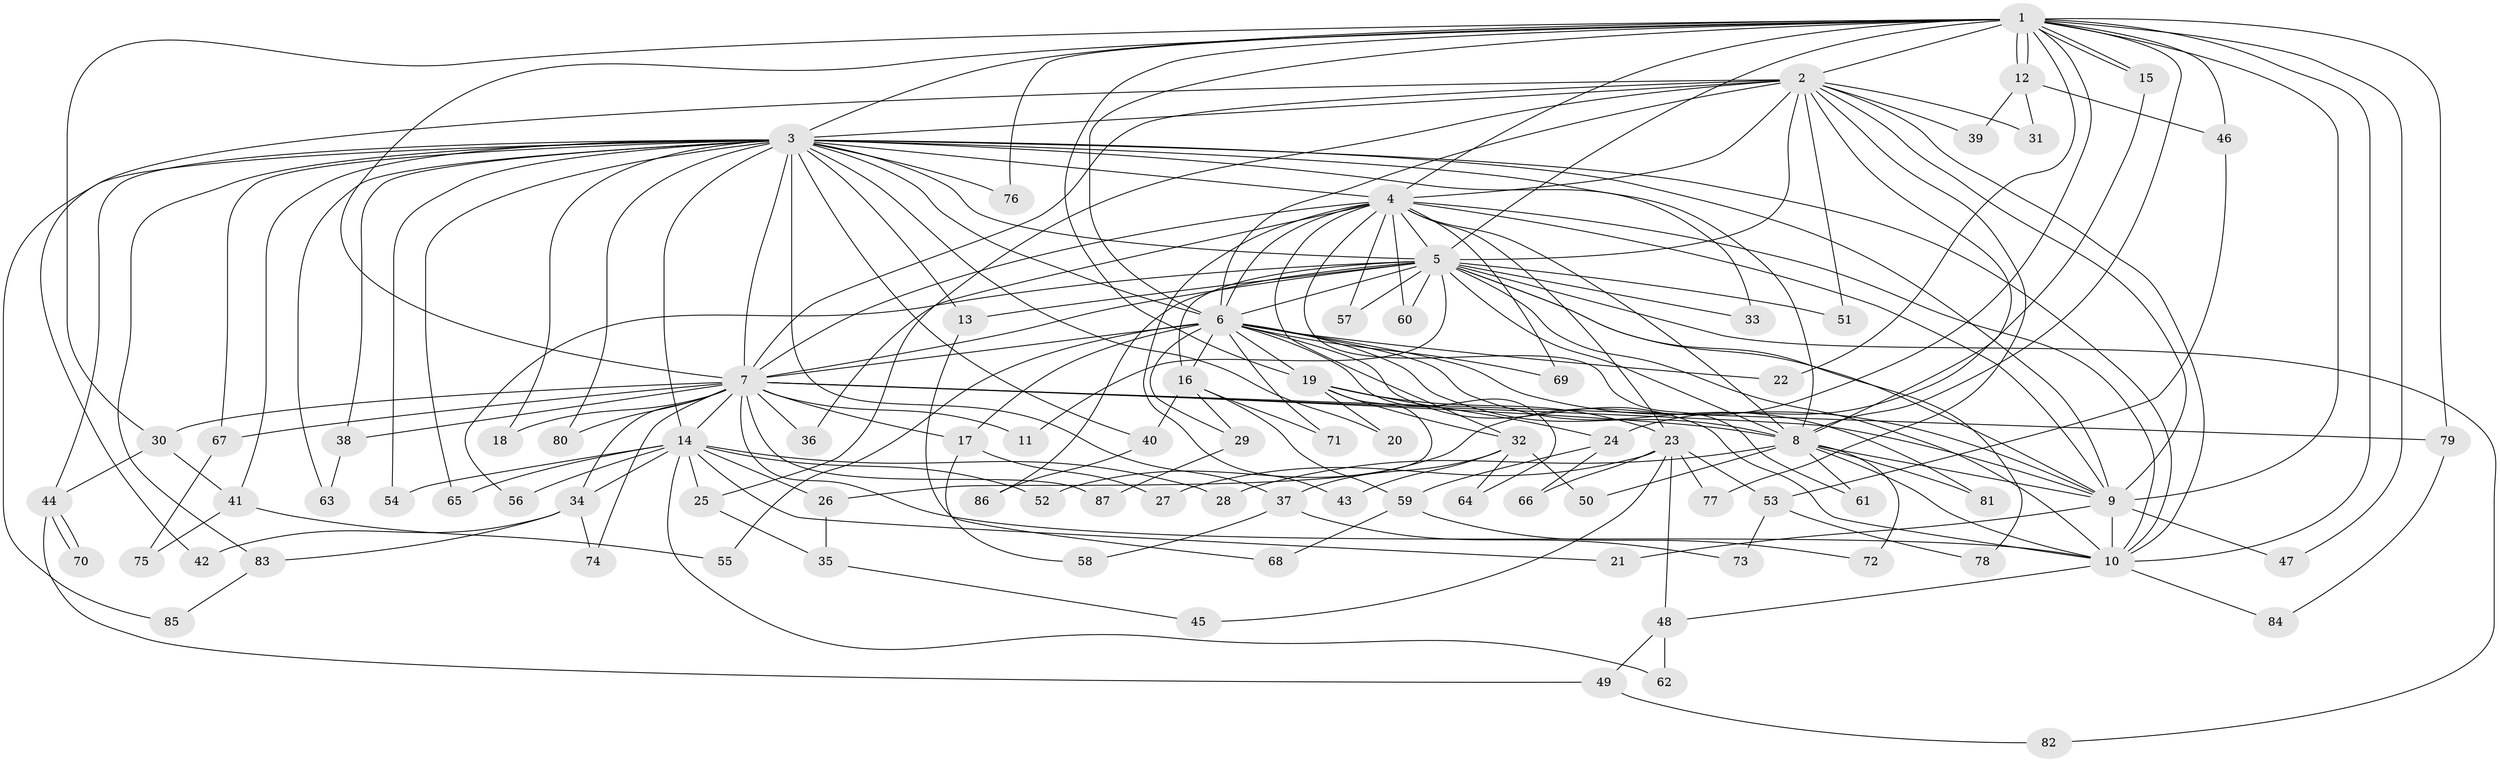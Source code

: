 // Generated by graph-tools (version 1.1) at 2025/49/03/09/25 03:49:29]
// undirected, 87 vertices, 199 edges
graph export_dot {
graph [start="1"]
  node [color=gray90,style=filled];
  1;
  2;
  3;
  4;
  5;
  6;
  7;
  8;
  9;
  10;
  11;
  12;
  13;
  14;
  15;
  16;
  17;
  18;
  19;
  20;
  21;
  22;
  23;
  24;
  25;
  26;
  27;
  28;
  29;
  30;
  31;
  32;
  33;
  34;
  35;
  36;
  37;
  38;
  39;
  40;
  41;
  42;
  43;
  44;
  45;
  46;
  47;
  48;
  49;
  50;
  51;
  52;
  53;
  54;
  55;
  56;
  57;
  58;
  59;
  60;
  61;
  62;
  63;
  64;
  65;
  66;
  67;
  68;
  69;
  70;
  71;
  72;
  73;
  74;
  75;
  76;
  77;
  78;
  79;
  80;
  81;
  82;
  83;
  84;
  85;
  86;
  87;
  1 -- 2;
  1 -- 3;
  1 -- 4;
  1 -- 5;
  1 -- 6;
  1 -- 7;
  1 -- 8;
  1 -- 9;
  1 -- 10;
  1 -- 12;
  1 -- 12;
  1 -- 15;
  1 -- 15;
  1 -- 19;
  1 -- 22;
  1 -- 30;
  1 -- 46;
  1 -- 47;
  1 -- 52;
  1 -- 76;
  1 -- 79;
  2 -- 3;
  2 -- 4;
  2 -- 5;
  2 -- 6;
  2 -- 7;
  2 -- 8;
  2 -- 9;
  2 -- 10;
  2 -- 25;
  2 -- 31;
  2 -- 39;
  2 -- 42;
  2 -- 51;
  2 -- 77;
  3 -- 4;
  3 -- 5;
  3 -- 6;
  3 -- 7;
  3 -- 8;
  3 -- 9;
  3 -- 10;
  3 -- 13;
  3 -- 14;
  3 -- 18;
  3 -- 20;
  3 -- 33;
  3 -- 37;
  3 -- 38;
  3 -- 40;
  3 -- 41;
  3 -- 44;
  3 -- 54;
  3 -- 63;
  3 -- 65;
  3 -- 67;
  3 -- 76;
  3 -- 80;
  3 -- 83;
  3 -- 85;
  4 -- 5;
  4 -- 6;
  4 -- 7;
  4 -- 8;
  4 -- 9;
  4 -- 10;
  4 -- 23;
  4 -- 32;
  4 -- 36;
  4 -- 43;
  4 -- 57;
  4 -- 60;
  4 -- 61;
  4 -- 69;
  5 -- 6;
  5 -- 7;
  5 -- 8;
  5 -- 9;
  5 -- 10;
  5 -- 11;
  5 -- 13;
  5 -- 16;
  5 -- 33;
  5 -- 51;
  5 -- 56;
  5 -- 57;
  5 -- 60;
  5 -- 78;
  5 -- 82;
  5 -- 86;
  6 -- 7;
  6 -- 8;
  6 -- 9;
  6 -- 10;
  6 -- 16;
  6 -- 17;
  6 -- 19;
  6 -- 22;
  6 -- 29;
  6 -- 55;
  6 -- 64;
  6 -- 69;
  6 -- 71;
  6 -- 81;
  7 -- 8;
  7 -- 9;
  7 -- 10;
  7 -- 11;
  7 -- 14;
  7 -- 17;
  7 -- 18;
  7 -- 30;
  7 -- 34;
  7 -- 36;
  7 -- 38;
  7 -- 67;
  7 -- 74;
  7 -- 79;
  7 -- 80;
  7 -- 87;
  8 -- 9;
  8 -- 10;
  8 -- 28;
  8 -- 50;
  8 -- 61;
  8 -- 72;
  8 -- 81;
  9 -- 10;
  9 -- 21;
  9 -- 47;
  10 -- 48;
  10 -- 84;
  12 -- 31;
  12 -- 39;
  12 -- 46;
  13 -- 68;
  14 -- 21;
  14 -- 25;
  14 -- 26;
  14 -- 28;
  14 -- 34;
  14 -- 52;
  14 -- 54;
  14 -- 56;
  14 -- 62;
  14 -- 65;
  15 -- 24;
  16 -- 29;
  16 -- 40;
  16 -- 59;
  16 -- 71;
  17 -- 27;
  17 -- 58;
  19 -- 20;
  19 -- 23;
  19 -- 24;
  19 -- 26;
  19 -- 32;
  23 -- 27;
  23 -- 45;
  23 -- 48;
  23 -- 53;
  23 -- 66;
  23 -- 77;
  24 -- 59;
  24 -- 66;
  25 -- 35;
  26 -- 35;
  29 -- 87;
  30 -- 41;
  30 -- 44;
  32 -- 37;
  32 -- 43;
  32 -- 50;
  32 -- 64;
  34 -- 42;
  34 -- 74;
  34 -- 83;
  35 -- 45;
  37 -- 58;
  37 -- 73;
  38 -- 63;
  40 -- 86;
  41 -- 55;
  41 -- 75;
  44 -- 49;
  44 -- 70;
  44 -- 70;
  46 -- 53;
  48 -- 49;
  48 -- 62;
  49 -- 82;
  53 -- 73;
  53 -- 78;
  59 -- 68;
  59 -- 72;
  67 -- 75;
  79 -- 84;
  83 -- 85;
}
